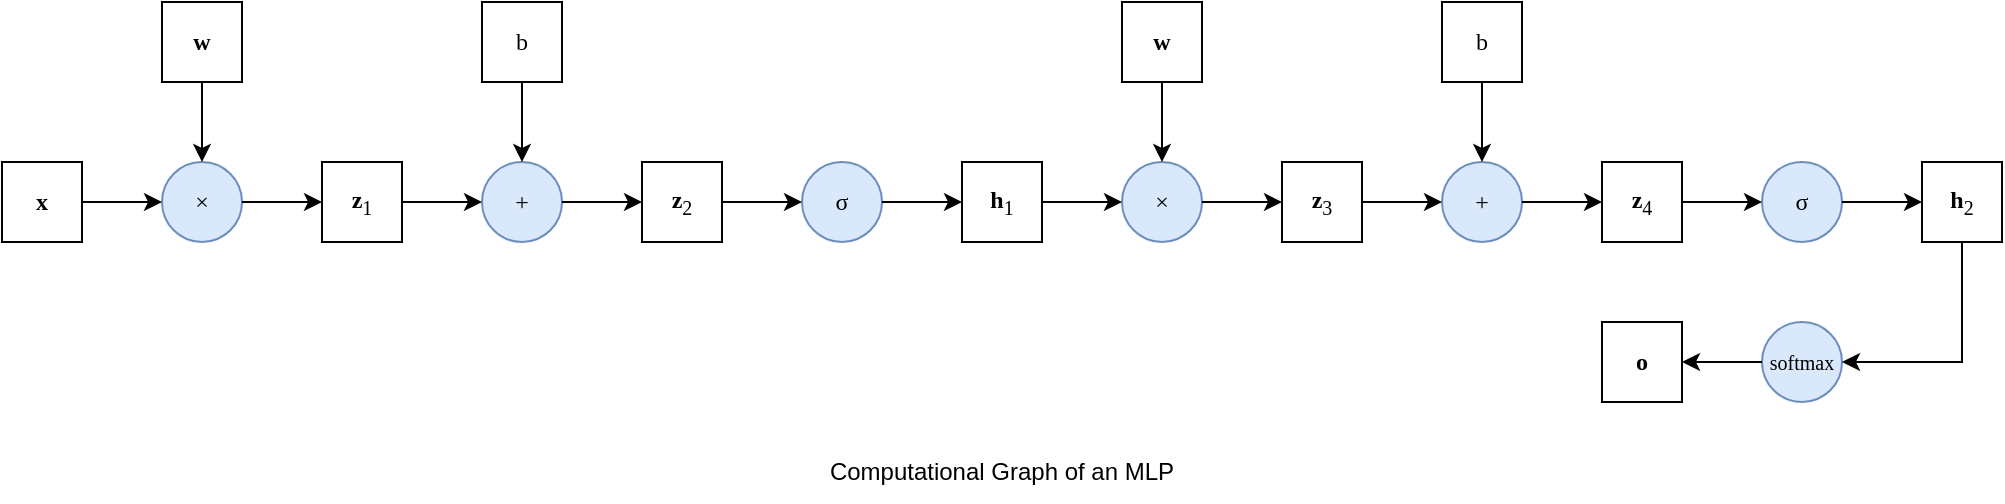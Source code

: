 <mxfile version="17.2.4" type="device"><diagram id="eDy-3tAqTfcrsemwB_Hv" name="Computational Graph of a MLP Network"><mxGraphModel dx="946" dy="672" grid="1" gridSize="10" guides="1" tooltips="1" connect="1" arrows="1" fold="1" page="1" pageScale="1" pageWidth="1169" pageHeight="827" math="0" shadow="0"><root><mxCell id="0"/><mxCell id="1" parent="0"/><mxCell id="pu9F4X9YzVZ_b_XmjMAl-20" value="Computational Graph of an MLP" style="text;html=1;strokeColor=none;fillColor=none;align=center;verticalAlign=middle;whiteSpace=wrap;rounded=0;" parent="1" vertex="1"><mxGeometry x="425" y="260" width="230" height="30" as="geometry"/></mxCell><mxCell id="SJ3V2D9HYKosmdin4ZD4-6" value="" style="group" parent="1" connectable="0" vertex="1"><mxGeometry x="40" y="40" width="1000" height="200" as="geometry"/></mxCell><mxCell id="SxUnIEWwMwW7PG_-wn_6-1" value="&lt;b&gt;x&lt;/b&gt;" style="whiteSpace=wrap;html=1;aspect=fixed;fontFamily=Times New Roman;" parent="SJ3V2D9HYKosmdin4ZD4-6" vertex="1"><mxGeometry y="80" width="40" height="40" as="geometry"/></mxCell><mxCell id="SxUnIEWwMwW7PG_-wn_6-3" value="×" style="ellipse;whiteSpace=wrap;html=1;aspect=fixed;fillColor=#dae8fc;strokeColor=#6c8ebf;fontFamily=Times New Roman;" parent="SJ3V2D9HYKosmdin4ZD4-6" vertex="1"><mxGeometry x="80" y="80" width="40" height="40" as="geometry"/></mxCell><mxCell id="SxUnIEWwMwW7PG_-wn_6-4" style="edgeStyle=orthogonalEdgeStyle;rounded=0;orthogonalLoop=1;jettySize=auto;html=1;exitX=1;exitY=0.5;exitDx=0;exitDy=0;entryX=0;entryY=0.5;entryDx=0;entryDy=0;fontFamily=Times New Roman;" parent="SJ3V2D9HYKosmdin4ZD4-6" source="SxUnIEWwMwW7PG_-wn_6-1" target="SxUnIEWwMwW7PG_-wn_6-3" edge="1"><mxGeometry relative="1" as="geometry"/></mxCell><mxCell id="SxUnIEWwMwW7PG_-wn_6-6" style="edgeStyle=orthogonalEdgeStyle;rounded=0;orthogonalLoop=1;jettySize=auto;html=1;entryX=0.5;entryY=0;entryDx=0;entryDy=0;fontFamily=Times New Roman;" parent="SJ3V2D9HYKosmdin4ZD4-6" source="SxUnIEWwMwW7PG_-wn_6-5" target="SxUnIEWwMwW7PG_-wn_6-3" edge="1"><mxGeometry relative="1" as="geometry"/></mxCell><mxCell id="SxUnIEWwMwW7PG_-wn_6-5" value="&lt;b&gt;w&lt;/b&gt;" style="whiteSpace=wrap;html=1;aspect=fixed;fontFamily=Times New Roman;" parent="SJ3V2D9HYKosmdin4ZD4-6" vertex="1"><mxGeometry x="80" width="40" height="40" as="geometry"/></mxCell><mxCell id="SxUnIEWwMwW7PG_-wn_6-7" value="+" style="ellipse;whiteSpace=wrap;html=1;aspect=fixed;fillColor=#dae8fc;strokeColor=#6c8ebf;fontFamily=Times New Roman;" parent="SJ3V2D9HYKosmdin4ZD4-6" vertex="1"><mxGeometry x="240" y="80" width="40" height="40" as="geometry"/></mxCell><mxCell id="SxUnIEWwMwW7PG_-wn_6-13" value="σ" style="ellipse;whiteSpace=wrap;html=1;aspect=fixed;fillColor=#dae8fc;strokeColor=#6c8ebf;verticalAlign=middle;fontFamily=Times New Roman;" parent="SJ3V2D9HYKosmdin4ZD4-6" vertex="1"><mxGeometry x="400" y="80" width="40" height="40" as="geometry"/></mxCell><mxCell id="9tKrvaB4pSVlxtJiipLw-4" value="" style="edgeStyle=orthogonalEdgeStyle;rounded=0;orthogonalLoop=1;jettySize=auto;html=1;fontFamily=Times New Roman;" parent="SJ3V2D9HYKosmdin4ZD4-6" source="9tKrvaB4pSVlxtJiipLw-1" target="SxUnIEWwMwW7PG_-wn_6-7" edge="1"><mxGeometry relative="1" as="geometry"/></mxCell><mxCell id="9tKrvaB4pSVlxtJiipLw-1" value="&lt;b&gt;z&lt;/b&gt;&lt;sub&gt;1&lt;/sub&gt;" style="whiteSpace=wrap;html=1;aspect=fixed;fontFamily=Times New Roman;" parent="SJ3V2D9HYKosmdin4ZD4-6" vertex="1"><mxGeometry x="160" y="80" width="40" height="40" as="geometry"/></mxCell><mxCell id="9tKrvaB4pSVlxtJiipLw-3" value="" style="edgeStyle=orthogonalEdgeStyle;rounded=0;orthogonalLoop=1;jettySize=auto;html=1;fontFamily=Times New Roman;" parent="SJ3V2D9HYKosmdin4ZD4-6" source="SxUnIEWwMwW7PG_-wn_6-3" target="9tKrvaB4pSVlxtJiipLw-1" edge="1"><mxGeometry relative="1" as="geometry"/></mxCell><mxCell id="9tKrvaB4pSVlxtJiipLw-8" value="" style="edgeStyle=orthogonalEdgeStyle;rounded=0;orthogonalLoop=1;jettySize=auto;html=1;fontFamily=Times New Roman;" parent="SJ3V2D9HYKosmdin4ZD4-6" source="9tKrvaB4pSVlxtJiipLw-5" target="SxUnIEWwMwW7PG_-wn_6-13" edge="1"><mxGeometry relative="1" as="geometry"/></mxCell><mxCell id="9tKrvaB4pSVlxtJiipLw-5" value="&lt;font style=&quot;font-size: 12px&quot;&gt;&lt;b&gt;z&lt;/b&gt;&lt;sub&gt;2&lt;/sub&gt;&lt;/font&gt;" style="whiteSpace=wrap;html=1;aspect=fixed;fontFamily=Times New Roman;" parent="SJ3V2D9HYKosmdin4ZD4-6" vertex="1"><mxGeometry x="320" y="80" width="40" height="40" as="geometry"/></mxCell><mxCell id="9tKrvaB4pSVlxtJiipLw-6" value="" style="edgeStyle=orthogonalEdgeStyle;rounded=0;orthogonalLoop=1;jettySize=auto;html=1;fontFamily=Times New Roman;" parent="SJ3V2D9HYKosmdin4ZD4-6" source="SxUnIEWwMwW7PG_-wn_6-7" target="9tKrvaB4pSVlxtJiipLw-5" edge="1"><mxGeometry relative="1" as="geometry"/></mxCell><mxCell id="9tKrvaB4pSVlxtJiipLw-10" value="softmax" style="ellipse;whiteSpace=wrap;html=1;aspect=fixed;fillColor=#dae8fc;strokeColor=#6c8ebf;fontFamily=Times New Roman;fontSize=10;" parent="SJ3V2D9HYKosmdin4ZD4-6" vertex="1"><mxGeometry x="880" y="160" width="40" height="40" as="geometry"/></mxCell><mxCell id="9tKrvaB4pSVlxtJiipLw-11" style="edgeStyle=orthogonalEdgeStyle;rounded=0;orthogonalLoop=1;jettySize=auto;html=1;entryX=1;entryY=0.5;entryDx=0;entryDy=0;fontFamily=Times New Roman;exitX=0.5;exitY=1;exitDx=0;exitDy=0;" parent="SJ3V2D9HYKosmdin4ZD4-6" source="pu9F4X9YzVZ_b_XmjMAl-18" target="9tKrvaB4pSVlxtJiipLw-10" edge="1"><mxGeometry relative="1" as="geometry"><Array as="points"><mxPoint x="980" y="180"/></Array><mxPoint x="980" y="190" as="sourcePoint"/></mxGeometry></mxCell><mxCell id="9tKrvaB4pSVlxtJiipLw-30" value="" style="edgeStyle=orthogonalEdgeStyle;rounded=0;orthogonalLoop=1;jettySize=auto;html=1;fontSize=12;fontFamily=Times New Roman;entryX=1;entryY=0.5;entryDx=0;entryDy=0;" parent="SJ3V2D9HYKosmdin4ZD4-6" source="9tKrvaB4pSVlxtJiipLw-10" target="9tKrvaB4pSVlxtJiipLw-18" edge="1"><mxGeometry relative="1" as="geometry"><mxPoint x="840" y="180" as="targetPoint"/></mxGeometry></mxCell><mxCell id="9tKrvaB4pSVlxtJiipLw-18" value="&lt;b&gt;o&lt;/b&gt;" style="whiteSpace=wrap;html=1;aspect=fixed;fontFamily=Times New Roman;" parent="SJ3V2D9HYKosmdin4ZD4-6" vertex="1"><mxGeometry x="800" y="160" width="40" height="40" as="geometry"/></mxCell><mxCell id="pu9F4X9YzVZ_b_XmjMAl-1" value="&lt;b&gt;h&lt;/b&gt;&lt;sub&gt;1&lt;/sub&gt;" style="whiteSpace=wrap;html=1;aspect=fixed;fontFamily=Times New Roman;" parent="SJ3V2D9HYKosmdin4ZD4-6" vertex="1"><mxGeometry x="480" y="80" width="40" height="40" as="geometry"/></mxCell><mxCell id="pu9F4X9YzVZ_b_XmjMAl-3" value="" style="edgeStyle=orthogonalEdgeStyle;rounded=0;orthogonalLoop=1;jettySize=auto;html=1;" parent="SJ3V2D9HYKosmdin4ZD4-6" source="SxUnIEWwMwW7PG_-wn_6-13" target="pu9F4X9YzVZ_b_XmjMAl-1" edge="1"><mxGeometry relative="1" as="geometry"/></mxCell><mxCell id="pu9F4X9YzVZ_b_XmjMAl-4" value="×" style="ellipse;whiteSpace=wrap;html=1;aspect=fixed;fillColor=#dae8fc;strokeColor=#6c8ebf;fontFamily=Times New Roman;" parent="SJ3V2D9HYKosmdin4ZD4-6" vertex="1"><mxGeometry x="560" y="80" width="40" height="40" as="geometry"/></mxCell><mxCell id="pu9F4X9YzVZ_b_XmjMAl-17" value="" style="edgeStyle=orthogonalEdgeStyle;rounded=0;orthogonalLoop=1;jettySize=auto;html=1;" parent="SJ3V2D9HYKosmdin4ZD4-6" source="pu9F4X9YzVZ_b_XmjMAl-1" target="pu9F4X9YzVZ_b_XmjMAl-4" edge="1"><mxGeometry relative="1" as="geometry"/></mxCell><mxCell id="pu9F4X9YzVZ_b_XmjMAl-5" style="edgeStyle=orthogonalEdgeStyle;rounded=0;orthogonalLoop=1;jettySize=auto;html=1;entryX=0.5;entryY=0;entryDx=0;entryDy=0;fontFamily=Times New Roman;" parent="SJ3V2D9HYKosmdin4ZD4-6" source="pu9F4X9YzVZ_b_XmjMAl-6" target="pu9F4X9YzVZ_b_XmjMAl-4" edge="1"><mxGeometry relative="1" as="geometry"/></mxCell><mxCell id="pu9F4X9YzVZ_b_XmjMAl-6" value="&lt;b&gt;w&lt;/b&gt;" style="whiteSpace=wrap;html=1;aspect=fixed;fontFamily=Times New Roman;" parent="SJ3V2D9HYKosmdin4ZD4-6" vertex="1"><mxGeometry x="560" width="40" height="40" as="geometry"/></mxCell><mxCell id="pu9F4X9YzVZ_b_XmjMAl-7" value="+" style="ellipse;whiteSpace=wrap;html=1;aspect=fixed;fillColor=#dae8fc;strokeColor=#6c8ebf;fontFamily=Times New Roman;" parent="SJ3V2D9HYKosmdin4ZD4-6" vertex="1"><mxGeometry x="720" y="80" width="40" height="40" as="geometry"/></mxCell><mxCell id="pu9F4X9YzVZ_b_XmjMAl-8" style="edgeStyle=orthogonalEdgeStyle;rounded=0;orthogonalLoop=1;jettySize=auto;html=1;entryX=0.5;entryY=0;entryDx=0;entryDy=0;fontFamily=Times New Roman;" parent="SJ3V2D9HYKosmdin4ZD4-6" source="pu9F4X9YzVZ_b_XmjMAl-9" target="pu9F4X9YzVZ_b_XmjMAl-7" edge="1"><mxGeometry relative="1" as="geometry"/></mxCell><mxCell id="pu9F4X9YzVZ_b_XmjMAl-9" value="b" style="whiteSpace=wrap;html=1;aspect=fixed;fontFamily=Times New Roman;" parent="SJ3V2D9HYKosmdin4ZD4-6" vertex="1"><mxGeometry x="720" width="40" height="40" as="geometry"/></mxCell><mxCell id="pu9F4X9YzVZ_b_XmjMAl-10" value="σ" style="ellipse;whiteSpace=wrap;html=1;aspect=fixed;fillColor=#dae8fc;strokeColor=#6c8ebf;verticalAlign=middle;fontFamily=Times New Roman;" parent="SJ3V2D9HYKosmdin4ZD4-6" vertex="1"><mxGeometry x="880" y="80" width="40" height="40" as="geometry"/></mxCell><mxCell id="pu9F4X9YzVZ_b_XmjMAl-11" value="" style="edgeStyle=orthogonalEdgeStyle;rounded=0;orthogonalLoop=1;jettySize=auto;html=1;fontFamily=Times New Roman;" parent="SJ3V2D9HYKosmdin4ZD4-6" source="pu9F4X9YzVZ_b_XmjMAl-12" target="pu9F4X9YzVZ_b_XmjMAl-7" edge="1"><mxGeometry relative="1" as="geometry"/></mxCell><mxCell id="pu9F4X9YzVZ_b_XmjMAl-12" value="&lt;b&gt;z&lt;/b&gt;&lt;sub&gt;3&lt;/sub&gt;" style="whiteSpace=wrap;html=1;aspect=fixed;fontFamily=Times New Roman;" parent="SJ3V2D9HYKosmdin4ZD4-6" vertex="1"><mxGeometry x="640" y="80" width="40" height="40" as="geometry"/></mxCell><mxCell id="pu9F4X9YzVZ_b_XmjMAl-13" value="" style="edgeStyle=orthogonalEdgeStyle;rounded=0;orthogonalLoop=1;jettySize=auto;html=1;fontFamily=Times New Roman;" parent="SJ3V2D9HYKosmdin4ZD4-6" source="pu9F4X9YzVZ_b_XmjMAl-4" target="pu9F4X9YzVZ_b_XmjMAl-12" edge="1"><mxGeometry relative="1" as="geometry"/></mxCell><mxCell id="pu9F4X9YzVZ_b_XmjMAl-14" value="" style="edgeStyle=orthogonalEdgeStyle;rounded=0;orthogonalLoop=1;jettySize=auto;html=1;fontFamily=Times New Roman;" parent="SJ3V2D9HYKosmdin4ZD4-6" source="pu9F4X9YzVZ_b_XmjMAl-15" target="pu9F4X9YzVZ_b_XmjMAl-10" edge="1"><mxGeometry relative="1" as="geometry"/></mxCell><mxCell id="pu9F4X9YzVZ_b_XmjMAl-15" value="&lt;font style=&quot;font-size: 12px&quot;&gt;&lt;b&gt;z&lt;/b&gt;&lt;sub&gt;4&lt;/sub&gt;&lt;/font&gt;" style="whiteSpace=wrap;html=1;aspect=fixed;fontFamily=Times New Roman;" parent="SJ3V2D9HYKosmdin4ZD4-6" vertex="1"><mxGeometry x="800" y="80" width="40" height="40" as="geometry"/></mxCell><mxCell id="pu9F4X9YzVZ_b_XmjMAl-16" value="" style="edgeStyle=orthogonalEdgeStyle;rounded=0;orthogonalLoop=1;jettySize=auto;html=1;fontFamily=Times New Roman;" parent="SJ3V2D9HYKosmdin4ZD4-6" source="pu9F4X9YzVZ_b_XmjMAl-7" target="pu9F4X9YzVZ_b_XmjMAl-15" edge="1"><mxGeometry relative="1" as="geometry"/></mxCell><mxCell id="pu9F4X9YzVZ_b_XmjMAl-18" value="&lt;b&gt;h&lt;/b&gt;&lt;sub&gt;2&lt;/sub&gt;" style="whiteSpace=wrap;html=1;aspect=fixed;fontFamily=Times New Roman;" parent="SJ3V2D9HYKosmdin4ZD4-6" vertex="1"><mxGeometry x="960" y="80" width="40" height="40" as="geometry"/></mxCell><mxCell id="pu9F4X9YzVZ_b_XmjMAl-19" value="" style="edgeStyle=orthogonalEdgeStyle;rounded=0;orthogonalLoop=1;jettySize=auto;html=1;" parent="SJ3V2D9HYKosmdin4ZD4-6" source="pu9F4X9YzVZ_b_XmjMAl-10" target="pu9F4X9YzVZ_b_XmjMAl-18" edge="1"><mxGeometry relative="1" as="geometry"/></mxCell><mxCell id="SJ3V2D9HYKosmdin4ZD4-4" style="edgeStyle=orthogonalEdgeStyle;rounded=0;orthogonalLoop=1;jettySize=auto;html=1;entryX=0.5;entryY=0;entryDx=0;entryDy=0;fontFamily=Times New Roman;" parent="SJ3V2D9HYKosmdin4ZD4-6" source="SJ3V2D9HYKosmdin4ZD4-5" edge="1"><mxGeometry relative="1" as="geometry"><mxPoint x="260" y="80" as="targetPoint"/></mxGeometry></mxCell><mxCell id="SJ3V2D9HYKosmdin4ZD4-5" value="b" style="whiteSpace=wrap;html=1;aspect=fixed;fontFamily=Times New Roman;" parent="SJ3V2D9HYKosmdin4ZD4-6" vertex="1"><mxGeometry x="240" width="40" height="40" as="geometry"/></mxCell></root></mxGraphModel></diagram></mxfile>